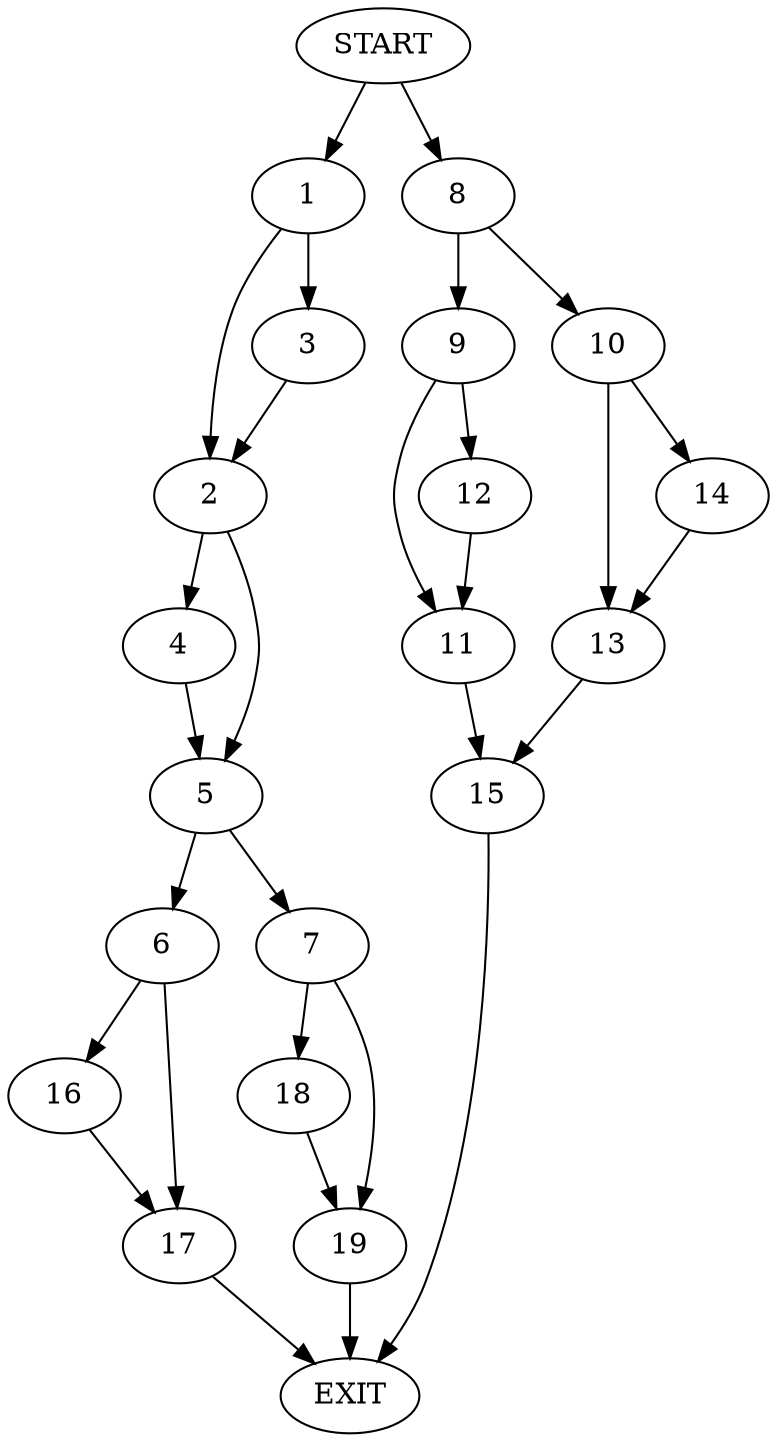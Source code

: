 digraph {
0 [label="START"]
20 [label="EXIT"]
0 -> 1
1 -> 2
1 -> 3
2 -> 4
2 -> 5
3 -> 2
5 -> 6
5 -> 7
4 -> 5
0 -> 8
8 -> 9
8 -> 10
9 -> 11
9 -> 12
10 -> 13
10 -> 14
14 -> 13
13 -> 15
15 -> 20
11 -> 15
12 -> 11
6 -> 16
6 -> 17
7 -> 18
7 -> 19
17 -> 20
16 -> 17
18 -> 19
19 -> 20
}
